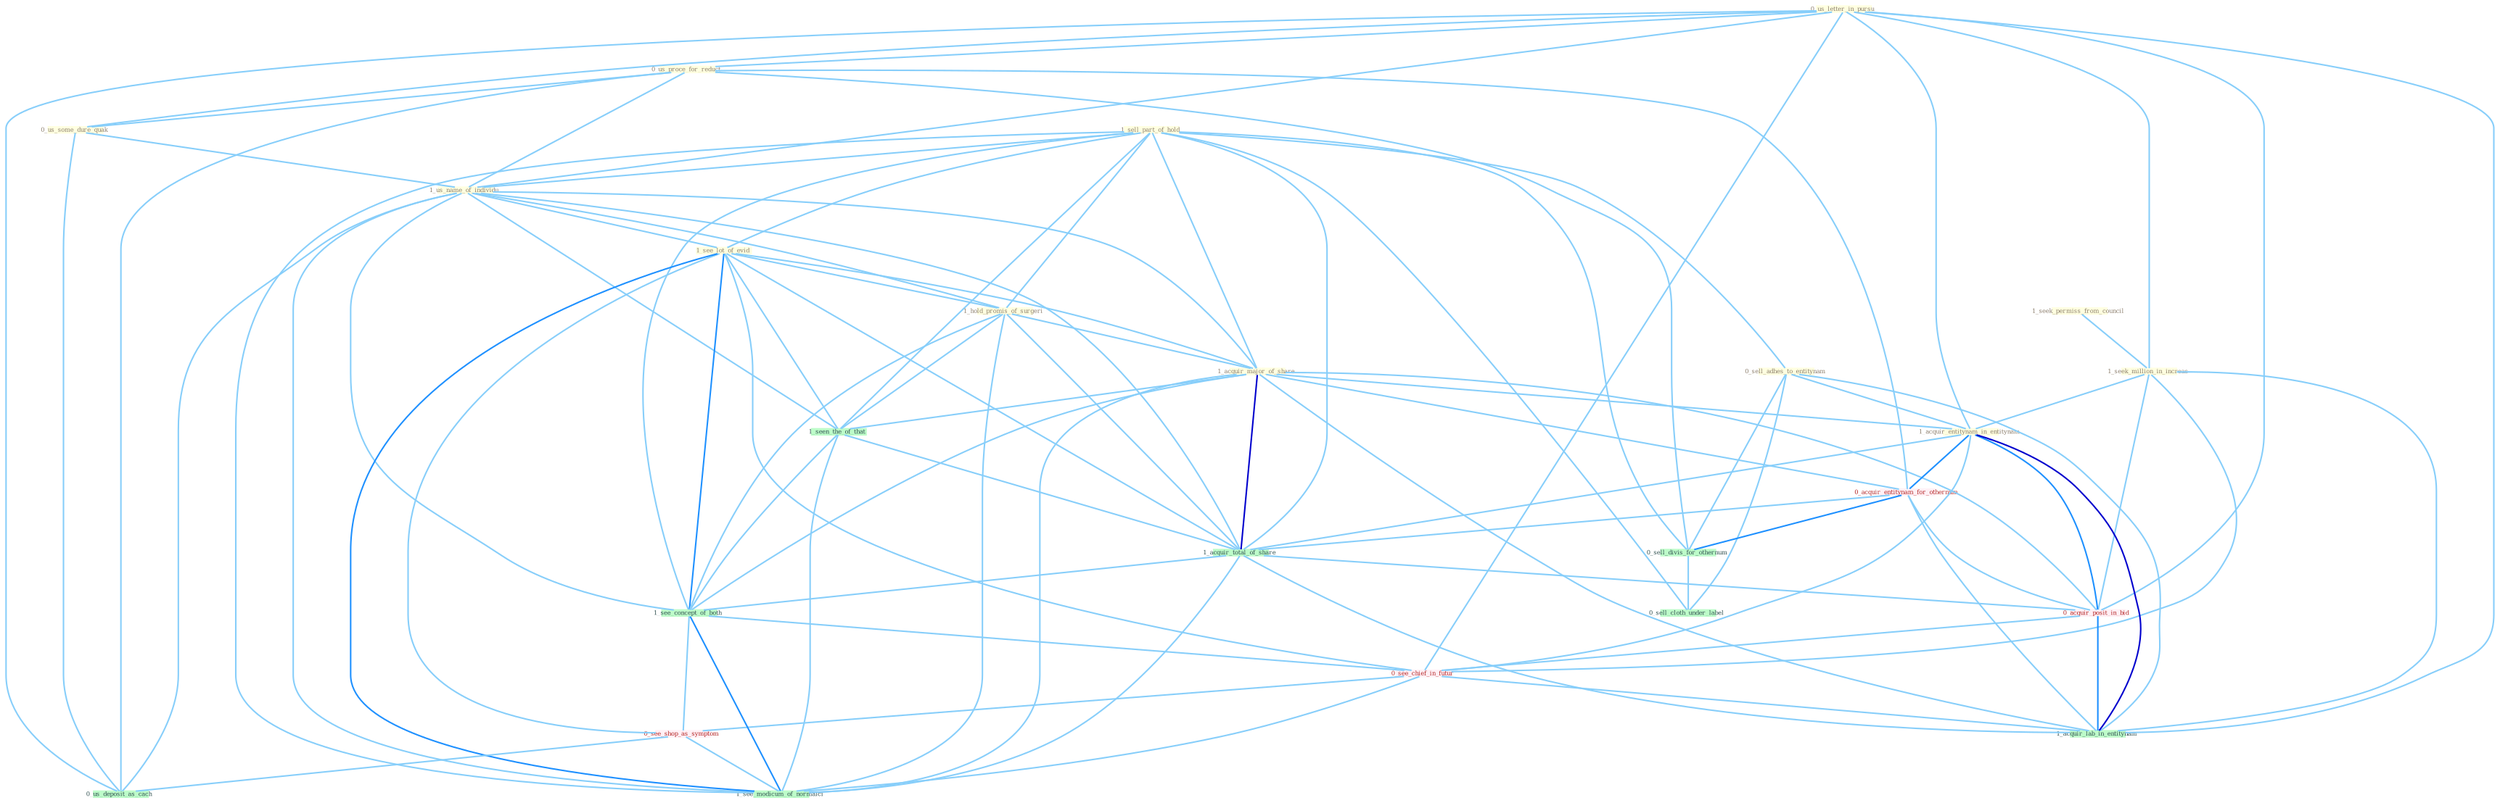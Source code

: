 Graph G{ 
    node
    [shape=polygon,style=filled,width=.5,height=.06,color="#BDFCC9",fixedsize=true,fontsize=4,
    fontcolor="#2f4f4f"];
    {node
    [color="#ffffe0", fontcolor="#8b7d6b"] "1_sell_part_of_hold " "0_us_letter_in_pursu " "0_us_proce_for_reduct " "0_us_some_dure_quak " "1_seek_permiss_from_council " "1_us_name_of_individu " "1_seek_million_in_increas " "1_see_lot_of_evid " "1_hold_promis_of_surgeri " "0_sell_adhes_to_entitynam " "1_acquir_major_of_share " "1_acquir_entitynam_in_entitynam "}
{node [color="#fff0f5", fontcolor="#b22222"] "0_acquir_entitynam_for_othernum " "0_acquir_posit_in_bid " "0_see_chief_in_futur " "0_see_shop_as_symptom "}
edge [color="#B0E2FF"];

	"1_sell_part_of_hold " -- "1_us_name_of_individu " [w="1", color="#87cefa" ];
	"1_sell_part_of_hold " -- "1_see_lot_of_evid " [w="1", color="#87cefa" ];
	"1_sell_part_of_hold " -- "1_hold_promis_of_surgeri " [w="1", color="#87cefa" ];
	"1_sell_part_of_hold " -- "0_sell_adhes_to_entitynam " [w="1", color="#87cefa" ];
	"1_sell_part_of_hold " -- "1_acquir_major_of_share " [w="1", color="#87cefa" ];
	"1_sell_part_of_hold " -- "1_seen_the_of_that " [w="1", color="#87cefa" ];
	"1_sell_part_of_hold " -- "0_sell_divis_for_othernum " [w="1", color="#87cefa" ];
	"1_sell_part_of_hold " -- "1_acquir_total_of_share " [w="1", color="#87cefa" ];
	"1_sell_part_of_hold " -- "0_sell_cloth_under_label " [w="1", color="#87cefa" ];
	"1_sell_part_of_hold " -- "1_see_concept_of_both " [w="1", color="#87cefa" ];
	"1_sell_part_of_hold " -- "1_see_modicum_of_normalci " [w="1", color="#87cefa" ];
	"0_us_letter_in_pursu " -- "0_us_proce_for_reduct " [w="1", color="#87cefa" ];
	"0_us_letter_in_pursu " -- "0_us_some_dure_quak " [w="1", color="#87cefa" ];
	"0_us_letter_in_pursu " -- "1_us_name_of_individu " [w="1", color="#87cefa" ];
	"0_us_letter_in_pursu " -- "1_seek_million_in_increas " [w="1", color="#87cefa" ];
	"0_us_letter_in_pursu " -- "1_acquir_entitynam_in_entitynam " [w="1", color="#87cefa" ];
	"0_us_letter_in_pursu " -- "0_acquir_posit_in_bid " [w="1", color="#87cefa" ];
	"0_us_letter_in_pursu " -- "0_see_chief_in_futur " [w="1", color="#87cefa" ];
	"0_us_letter_in_pursu " -- "1_acquir_lab_in_entitynam " [w="1", color="#87cefa" ];
	"0_us_letter_in_pursu " -- "0_us_deposit_as_cach " [w="1", color="#87cefa" ];
	"0_us_proce_for_reduct " -- "0_us_some_dure_quak " [w="1", color="#87cefa" ];
	"0_us_proce_for_reduct " -- "1_us_name_of_individu " [w="1", color="#87cefa" ];
	"0_us_proce_for_reduct " -- "0_acquir_entitynam_for_othernum " [w="1", color="#87cefa" ];
	"0_us_proce_for_reduct " -- "0_sell_divis_for_othernum " [w="1", color="#87cefa" ];
	"0_us_proce_for_reduct " -- "0_us_deposit_as_cach " [w="1", color="#87cefa" ];
	"0_us_some_dure_quak " -- "1_us_name_of_individu " [w="1", color="#87cefa" ];
	"0_us_some_dure_quak " -- "0_us_deposit_as_cach " [w="1", color="#87cefa" ];
	"1_seek_permiss_from_council " -- "1_seek_million_in_increas " [w="1", color="#87cefa" ];
	"1_us_name_of_individu " -- "1_see_lot_of_evid " [w="1", color="#87cefa" ];
	"1_us_name_of_individu " -- "1_hold_promis_of_surgeri " [w="1", color="#87cefa" ];
	"1_us_name_of_individu " -- "1_acquir_major_of_share " [w="1", color="#87cefa" ];
	"1_us_name_of_individu " -- "1_seen_the_of_that " [w="1", color="#87cefa" ];
	"1_us_name_of_individu " -- "1_acquir_total_of_share " [w="1", color="#87cefa" ];
	"1_us_name_of_individu " -- "1_see_concept_of_both " [w="1", color="#87cefa" ];
	"1_us_name_of_individu " -- "0_us_deposit_as_cach " [w="1", color="#87cefa" ];
	"1_us_name_of_individu " -- "1_see_modicum_of_normalci " [w="1", color="#87cefa" ];
	"1_seek_million_in_increas " -- "1_acquir_entitynam_in_entitynam " [w="1", color="#87cefa" ];
	"1_seek_million_in_increas " -- "0_acquir_posit_in_bid " [w="1", color="#87cefa" ];
	"1_seek_million_in_increas " -- "0_see_chief_in_futur " [w="1", color="#87cefa" ];
	"1_seek_million_in_increas " -- "1_acquir_lab_in_entitynam " [w="1", color="#87cefa" ];
	"1_see_lot_of_evid " -- "1_hold_promis_of_surgeri " [w="1", color="#87cefa" ];
	"1_see_lot_of_evid " -- "1_acquir_major_of_share " [w="1", color="#87cefa" ];
	"1_see_lot_of_evid " -- "1_seen_the_of_that " [w="1", color="#87cefa" ];
	"1_see_lot_of_evid " -- "1_acquir_total_of_share " [w="1", color="#87cefa" ];
	"1_see_lot_of_evid " -- "1_see_concept_of_both " [w="2", color="#1e90ff" , len=0.8];
	"1_see_lot_of_evid " -- "0_see_chief_in_futur " [w="1", color="#87cefa" ];
	"1_see_lot_of_evid " -- "0_see_shop_as_symptom " [w="1", color="#87cefa" ];
	"1_see_lot_of_evid " -- "1_see_modicum_of_normalci " [w="2", color="#1e90ff" , len=0.8];
	"1_hold_promis_of_surgeri " -- "1_acquir_major_of_share " [w="1", color="#87cefa" ];
	"1_hold_promis_of_surgeri " -- "1_seen_the_of_that " [w="1", color="#87cefa" ];
	"1_hold_promis_of_surgeri " -- "1_acquir_total_of_share " [w="1", color="#87cefa" ];
	"1_hold_promis_of_surgeri " -- "1_see_concept_of_both " [w="1", color="#87cefa" ];
	"1_hold_promis_of_surgeri " -- "1_see_modicum_of_normalci " [w="1", color="#87cefa" ];
	"0_sell_adhes_to_entitynam " -- "1_acquir_entitynam_in_entitynam " [w="1", color="#87cefa" ];
	"0_sell_adhes_to_entitynam " -- "0_sell_divis_for_othernum " [w="1", color="#87cefa" ];
	"0_sell_adhes_to_entitynam " -- "0_sell_cloth_under_label " [w="1", color="#87cefa" ];
	"0_sell_adhes_to_entitynam " -- "1_acquir_lab_in_entitynam " [w="1", color="#87cefa" ];
	"1_acquir_major_of_share " -- "1_acquir_entitynam_in_entitynam " [w="1", color="#87cefa" ];
	"1_acquir_major_of_share " -- "0_acquir_entitynam_for_othernum " [w="1", color="#87cefa" ];
	"1_acquir_major_of_share " -- "1_seen_the_of_that " [w="1", color="#87cefa" ];
	"1_acquir_major_of_share " -- "1_acquir_total_of_share " [w="3", color="#0000cd" , len=0.6];
	"1_acquir_major_of_share " -- "0_acquir_posit_in_bid " [w="1", color="#87cefa" ];
	"1_acquir_major_of_share " -- "1_see_concept_of_both " [w="1", color="#87cefa" ];
	"1_acquir_major_of_share " -- "1_acquir_lab_in_entitynam " [w="1", color="#87cefa" ];
	"1_acquir_major_of_share " -- "1_see_modicum_of_normalci " [w="1", color="#87cefa" ];
	"1_acquir_entitynam_in_entitynam " -- "0_acquir_entitynam_for_othernum " [w="2", color="#1e90ff" , len=0.8];
	"1_acquir_entitynam_in_entitynam " -- "1_acquir_total_of_share " [w="1", color="#87cefa" ];
	"1_acquir_entitynam_in_entitynam " -- "0_acquir_posit_in_bid " [w="2", color="#1e90ff" , len=0.8];
	"1_acquir_entitynam_in_entitynam " -- "0_see_chief_in_futur " [w="1", color="#87cefa" ];
	"1_acquir_entitynam_in_entitynam " -- "1_acquir_lab_in_entitynam " [w="3", color="#0000cd" , len=0.6];
	"0_acquir_entitynam_for_othernum " -- "0_sell_divis_for_othernum " [w="2", color="#1e90ff" , len=0.8];
	"0_acquir_entitynam_for_othernum " -- "1_acquir_total_of_share " [w="1", color="#87cefa" ];
	"0_acquir_entitynam_for_othernum " -- "0_acquir_posit_in_bid " [w="1", color="#87cefa" ];
	"0_acquir_entitynam_for_othernum " -- "1_acquir_lab_in_entitynam " [w="1", color="#87cefa" ];
	"1_seen_the_of_that " -- "1_acquir_total_of_share " [w="1", color="#87cefa" ];
	"1_seen_the_of_that " -- "1_see_concept_of_both " [w="1", color="#87cefa" ];
	"1_seen_the_of_that " -- "1_see_modicum_of_normalci " [w="1", color="#87cefa" ];
	"0_sell_divis_for_othernum " -- "0_sell_cloth_under_label " [w="1", color="#87cefa" ];
	"1_acquir_total_of_share " -- "0_acquir_posit_in_bid " [w="1", color="#87cefa" ];
	"1_acquir_total_of_share " -- "1_see_concept_of_both " [w="1", color="#87cefa" ];
	"1_acquir_total_of_share " -- "1_acquir_lab_in_entitynam " [w="1", color="#87cefa" ];
	"1_acquir_total_of_share " -- "1_see_modicum_of_normalci " [w="1", color="#87cefa" ];
	"0_acquir_posit_in_bid " -- "0_see_chief_in_futur " [w="1", color="#87cefa" ];
	"0_acquir_posit_in_bid " -- "1_acquir_lab_in_entitynam " [w="2", color="#1e90ff" , len=0.8];
	"1_see_concept_of_both " -- "0_see_chief_in_futur " [w="1", color="#87cefa" ];
	"1_see_concept_of_both " -- "0_see_shop_as_symptom " [w="1", color="#87cefa" ];
	"1_see_concept_of_both " -- "1_see_modicum_of_normalci " [w="2", color="#1e90ff" , len=0.8];
	"0_see_chief_in_futur " -- "0_see_shop_as_symptom " [w="1", color="#87cefa" ];
	"0_see_chief_in_futur " -- "1_acquir_lab_in_entitynam " [w="1", color="#87cefa" ];
	"0_see_chief_in_futur " -- "1_see_modicum_of_normalci " [w="1", color="#87cefa" ];
	"0_see_shop_as_symptom " -- "0_us_deposit_as_cach " [w="1", color="#87cefa" ];
	"0_see_shop_as_symptom " -- "1_see_modicum_of_normalci " [w="1", color="#87cefa" ];
}